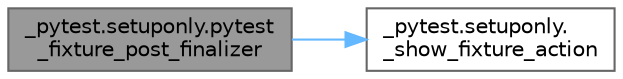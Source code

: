 digraph "_pytest.setuponly.pytest_fixture_post_finalizer"
{
 // LATEX_PDF_SIZE
  bgcolor="transparent";
  edge [fontname=Helvetica,fontsize=10,labelfontname=Helvetica,labelfontsize=10];
  node [fontname=Helvetica,fontsize=10,shape=box,height=0.2,width=0.4];
  rankdir="LR";
  Node1 [id="Node000001",label="_pytest.setuponly.pytest\l_fixture_post_finalizer",height=0.2,width=0.4,color="gray40", fillcolor="grey60", style="filled", fontcolor="black",tooltip=" "];
  Node1 -> Node2 [id="edge1_Node000001_Node000002",color="steelblue1",style="solid",tooltip=" "];
  Node2 [id="Node000002",label="_pytest.setuponly.\l_show_fixture_action",height=0.2,width=0.4,color="grey40", fillcolor="white", style="filled",URL="$namespace__pytest_1_1setuponly.html#a0b4b7a195d5b85a74cb43b974c2483e2",tooltip=" "];
}

